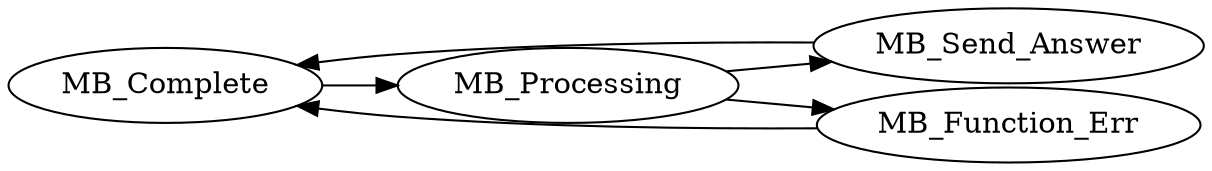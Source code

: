 digraph G { 
	graph [rankdir=LR nodesep=0]
	{
	node [fontsize=14]
	//node [shape = box];

	C [label="MB_Complete"];
	P [label="MB_Processing"];
	S [label="MB_Send_Answer"];
	E [label="MB_Function_Err"];
	
	C -> P  [arrowhead=normal ];

	P -> S  [arrowhead=normal ];

	S -> C [arrowhead=normal ];
	
	P -> E [arrowhead=normal ];

	E -> C [arrowhead=normal ];

	}
}